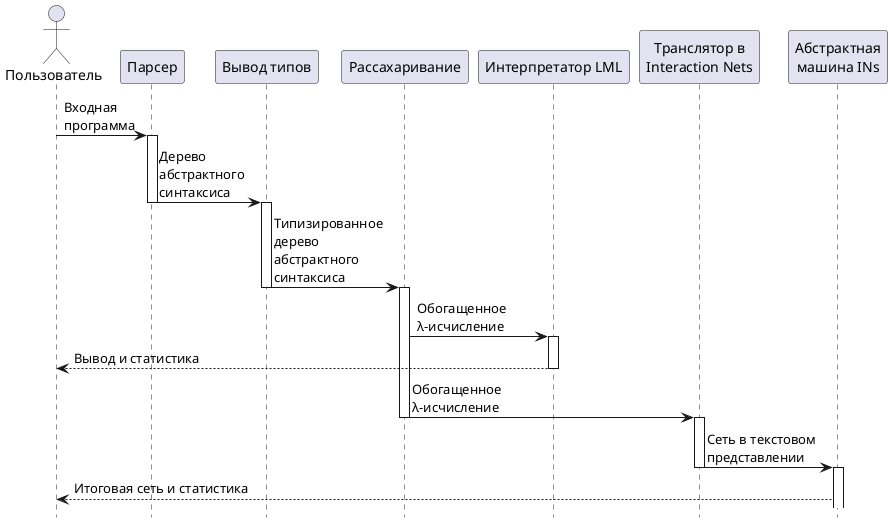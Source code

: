 @startuml using

hide footbox

actor Пользователь as user
participant Парсер as parser
participant "Вывод типов" as typechecker
participant Рассахаривание as desugaring
participant "Интерпретатор LML" as eval

participant "Транслятор в\nInteraction Nets" as toINs
participant "Абстрактная\nмашина INs" as abstract_machine

user -> parser ++ : Входная\nпрограмма
parser -> typechecker --++ : Дерево\nабстрактного\nсинтаксиса
typechecker -> desugaring --++ : Типизированное\nдерево\nабстрактного\nсинтаксиса
desugaring -> eval ++ : Обогащенное\nλ-исчисление
eval --> user --: Вывод и статистика

desugaring -> toINs --++ : Обогащенное\nλ-исчисление
toINs -> abstract_machine --++ : Сеть в текстовом\nпредставлении
abstract_machine --> user : Итоговая сеть и статистика

@enduml
